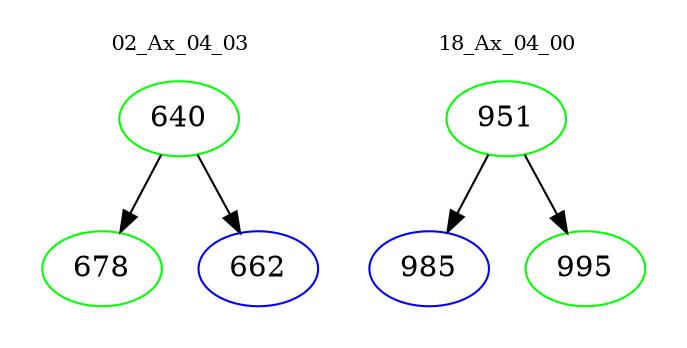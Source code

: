 digraph{
subgraph cluster_0 {
color = white
label = "02_Ax_04_03";
fontsize=10;
T0_640 [label="640", color="green"]
T0_640 -> T0_678 [color="black"]
T0_678 [label="678", color="green"]
T0_640 -> T0_662 [color="black"]
T0_662 [label="662", color="blue"]
}
subgraph cluster_1 {
color = white
label = "18_Ax_04_00";
fontsize=10;
T1_951 [label="951", color="green"]
T1_951 -> T1_985 [color="black"]
T1_985 [label="985", color="blue"]
T1_951 -> T1_995 [color="black"]
T1_995 [label="995", color="green"]
}
}
